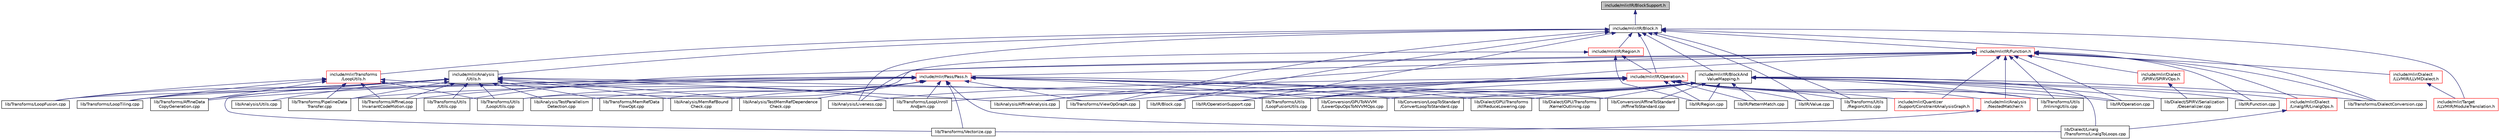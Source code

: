 digraph "include/mlir/IR/BlockSupport.h"
{
  bgcolor="transparent";
  edge [fontname="Helvetica",fontsize="10",labelfontname="Helvetica",labelfontsize="10"];
  node [fontname="Helvetica",fontsize="10",shape=record];
  Node33 [label="include/mlir/IR/BlockSupport.h",height=0.2,width=0.4,color="black", fillcolor="grey75", style="filled", fontcolor="black"];
  Node33 -> Node34 [dir="back",color="midnightblue",fontsize="10",style="solid",fontname="Helvetica"];
  Node34 [label="include/mlir/IR/Block.h",height=0.2,width=0.4,color="black",URL="$Block_8h.html"];
  Node34 -> Node35 [dir="back",color="midnightblue",fontsize="10",style="solid",fontname="Helvetica"];
  Node35 [label="include/mlir/Analysis\l/Utils.h",height=0.2,width=0.4,color="black",URL="$Analysis_2Utils_8h.html"];
  Node35 -> Node36 [dir="back",color="midnightblue",fontsize="10",style="solid",fontname="Helvetica"];
  Node36 [label="lib/Analysis/AffineAnalysis.cpp",height=0.2,width=0.4,color="black",URL="$AffineAnalysis_8cpp.html"];
  Node35 -> Node37 [dir="back",color="midnightblue",fontsize="10",style="solid",fontname="Helvetica"];
  Node37 [label="lib/Analysis/MemRefBound\lCheck.cpp",height=0.2,width=0.4,color="black",URL="$MemRefBoundCheck_8cpp.html"];
  Node35 -> Node38 [dir="back",color="midnightblue",fontsize="10",style="solid",fontname="Helvetica"];
  Node38 [label="lib/Analysis/TestMemRefDependence\lCheck.cpp",height=0.2,width=0.4,color="black",URL="$TestMemRefDependenceCheck_8cpp.html"];
  Node35 -> Node39 [dir="back",color="midnightblue",fontsize="10",style="solid",fontname="Helvetica"];
  Node39 [label="lib/Analysis/TestParallelism\lDetection.cpp",height=0.2,width=0.4,color="black",URL="$TestParallelismDetection_8cpp.html"];
  Node35 -> Node40 [dir="back",color="midnightblue",fontsize="10",style="solid",fontname="Helvetica"];
  Node40 [label="lib/Analysis/Utils.cpp",height=0.2,width=0.4,color="black",URL="$Analysis_2Utils_8cpp.html"];
  Node35 -> Node41 [dir="back",color="midnightblue",fontsize="10",style="solid",fontname="Helvetica"];
  Node41 [label="lib/Transforms/AffineData\lCopyGeneration.cpp",height=0.2,width=0.4,color="black",URL="$AffineDataCopyGeneration_8cpp.html"];
  Node35 -> Node42 [dir="back",color="midnightblue",fontsize="10",style="solid",fontname="Helvetica"];
  Node42 [label="lib/Transforms/AffineLoop\lInvariantCodeMotion.cpp",height=0.2,width=0.4,color="black",URL="$AffineLoopInvariantCodeMotion_8cpp.html"];
  Node35 -> Node43 [dir="back",color="midnightblue",fontsize="10",style="solid",fontname="Helvetica"];
  Node43 [label="lib/Transforms/LoopFusion.cpp",height=0.2,width=0.4,color="black",URL="$LoopFusion_8cpp.html"];
  Node35 -> Node44 [dir="back",color="midnightblue",fontsize="10",style="solid",fontname="Helvetica"];
  Node44 [label="lib/Transforms/LoopTiling.cpp",height=0.2,width=0.4,color="black",URL="$LoopTiling_8cpp.html"];
  Node35 -> Node45 [dir="back",color="midnightblue",fontsize="10",style="solid",fontname="Helvetica"];
  Node45 [label="lib/Transforms/MemRefData\lFlowOpt.cpp",height=0.2,width=0.4,color="black",URL="$MemRefDataFlowOpt_8cpp.html"];
  Node35 -> Node46 [dir="back",color="midnightblue",fontsize="10",style="solid",fontname="Helvetica"];
  Node46 [label="lib/Transforms/PipelineData\lTransfer.cpp",height=0.2,width=0.4,color="black",URL="$PipelineDataTransfer_8cpp.html"];
  Node35 -> Node47 [dir="back",color="midnightblue",fontsize="10",style="solid",fontname="Helvetica"];
  Node47 [label="lib/Transforms/Utils\l/LoopFusionUtils.cpp",height=0.2,width=0.4,color="black",URL="$LoopFusionUtils_8cpp.html"];
  Node35 -> Node48 [dir="back",color="midnightblue",fontsize="10",style="solid",fontname="Helvetica"];
  Node48 [label="lib/Transforms/Utils\l/LoopUtils.cpp",height=0.2,width=0.4,color="black",URL="$LoopUtils_8cpp.html"];
  Node35 -> Node49 [dir="back",color="midnightblue",fontsize="10",style="solid",fontname="Helvetica"];
  Node49 [label="lib/Transforms/Utils\l/Utils.cpp",height=0.2,width=0.4,color="black",URL="$Transforms_2Utils_2Utils_8cpp.html"];
  Node35 -> Node50 [dir="back",color="midnightblue",fontsize="10",style="solid",fontname="Helvetica"];
  Node50 [label="lib/Transforms/Vectorize.cpp",height=0.2,width=0.4,color="black",URL="$Vectorize_8cpp.html"];
  Node34 -> Node51 [dir="back",color="midnightblue",fontsize="10",style="solid",fontname="Helvetica"];
  Node51 [label="include/mlir/IR/BlockAnd\lValueMapping.h",height=0.2,width=0.4,color="black",URL="$BlockAndValueMapping_8h.html"];
  Node51 -> Node52 [dir="back",color="midnightblue",fontsize="10",style="solid",fontname="Helvetica"];
  Node52 [label="include/mlir/Dialect\l/Linalg/IR/LinalgOps.h",height=0.2,width=0.4,color="red",URL="$LinalgOps_8h.html"];
  Node52 -> Node56 [dir="back",color="midnightblue",fontsize="10",style="solid",fontname="Helvetica"];
  Node56 [label="lib/Dialect/Linalg\l/Transforms/LinalgToLoops.cpp",height=0.2,width=0.4,color="black",URL="$LinalgToLoops_8cpp.html"];
  Node51 -> Node69 [dir="back",color="midnightblue",fontsize="10",style="solid",fontname="Helvetica"];
  Node69 [label="lib/Conversion/AffineToStandard\l/AffineToStandard.cpp",height=0.2,width=0.4,color="black",URL="$AffineToStandard_8cpp.html"];
  Node51 -> Node70 [dir="back",color="midnightblue",fontsize="10",style="solid",fontname="Helvetica"];
  Node70 [label="lib/Conversion/GPUToNVVM\l/LowerGpuOpsToNVVMOps.cpp",height=0.2,width=0.4,color="black",URL="$LowerGpuOpsToNVVMOps_8cpp.html"];
  Node51 -> Node71 [dir="back",color="midnightblue",fontsize="10",style="solid",fontname="Helvetica"];
  Node71 [label="lib/Conversion/LoopToStandard\l/ConvertLoopToStandard.cpp",height=0.2,width=0.4,color="black",URL="$ConvertLoopToStandard_8cpp.html"];
  Node51 -> Node72 [dir="back",color="midnightblue",fontsize="10",style="solid",fontname="Helvetica"];
  Node72 [label="lib/Dialect/GPU/Transforms\l/AllReduceLowering.cpp",height=0.2,width=0.4,color="black",URL="$AllReduceLowering_8cpp.html"];
  Node51 -> Node73 [dir="back",color="midnightblue",fontsize="10",style="solid",fontname="Helvetica"];
  Node73 [label="lib/Dialect/GPU/Transforms\l/KernelOutlining.cpp",height=0.2,width=0.4,color="black",URL="$KernelOutlining_8cpp.html"];
  Node51 -> Node56 [dir="back",color="midnightblue",fontsize="10",style="solid",fontname="Helvetica"];
  Node51 -> Node74 [dir="back",color="midnightblue",fontsize="10",style="solid",fontname="Helvetica"];
  Node74 [label="lib/Dialect/SPIRV/Serialization\l/Deserializer.cpp",height=0.2,width=0.4,color="black",URL="$Deserializer_8cpp.html"];
  Node51 -> Node75 [dir="back",color="midnightblue",fontsize="10",style="solid",fontname="Helvetica"];
  Node75 [label="lib/IR/Function.cpp",height=0.2,width=0.4,color="black",URL="$Function_8cpp.html"];
  Node51 -> Node76 [dir="back",color="midnightblue",fontsize="10",style="solid",fontname="Helvetica"];
  Node76 [label="lib/IR/Operation.cpp",height=0.2,width=0.4,color="black",URL="$Operation_8cpp.html"];
  Node51 -> Node77 [dir="back",color="midnightblue",fontsize="10",style="solid",fontname="Helvetica"];
  Node77 [label="lib/IR/PatternMatch.cpp",height=0.2,width=0.4,color="black",URL="$PatternMatch_8cpp.html"];
  Node51 -> Node78 [dir="back",color="midnightblue",fontsize="10",style="solid",fontname="Helvetica"];
  Node78 [label="lib/IR/Region.cpp",height=0.2,width=0.4,color="black",URL="$Region_8cpp.html"];
  Node51 -> Node79 [dir="back",color="midnightblue",fontsize="10",style="solid",fontname="Helvetica"];
  Node79 [label="lib/Transforms/DialectConversion.cpp",height=0.2,width=0.4,color="black",URL="$DialectConversion_8cpp.html"];
  Node51 -> Node80 [dir="back",color="midnightblue",fontsize="10",style="solid",fontname="Helvetica"];
  Node80 [label="lib/Transforms/LoopUnroll\lAndJam.cpp",height=0.2,width=0.4,color="black",URL="$LoopUnrollAndJam_8cpp.html"];
  Node51 -> Node81 [dir="back",color="midnightblue",fontsize="10",style="solid",fontname="Helvetica"];
  Node81 [label="lib/Transforms/Utils\l/InliningUtils.cpp",height=0.2,width=0.4,color="black",URL="$InliningUtils_8cpp.html"];
  Node51 -> Node47 [dir="back",color="midnightblue",fontsize="10",style="solid",fontname="Helvetica"];
  Node51 -> Node48 [dir="back",color="midnightblue",fontsize="10",style="solid",fontname="Helvetica"];
  Node34 -> Node82 [dir="back",color="midnightblue",fontsize="10",style="solid",fontname="Helvetica"];
  Node82 [label="include/mlir/IR/Function.h",height=0.2,width=0.4,color="red",URL="$Function_8h.html"];
  Node82 -> Node83 [dir="back",color="midnightblue",fontsize="10",style="solid",fontname="Helvetica"];
  Node83 [label="include/mlir/Analysis\l/NestedMatcher.h",height=0.2,width=0.4,color="red",URL="$NestedMatcher_8h.html"];
  Node83 -> Node50 [dir="back",color="midnightblue",fontsize="10",style="solid",fontname="Helvetica"];
  Node82 -> Node52 [dir="back",color="midnightblue",fontsize="10",style="solid",fontname="Helvetica"];
  Node82 -> Node86 [dir="back",color="midnightblue",fontsize="10",style="solid",fontname="Helvetica"];
  Node86 [label="include/mlir/Dialect\l/LLVMIR/LLVMDialect.h",height=0.2,width=0.4,color="red",URL="$LLVMDialect_8h.html"];
  Node86 -> Node87 [dir="back",color="midnightblue",fontsize="10",style="solid",fontname="Helvetica"];
  Node87 [label="include/mlir/Target\l/LLVMIR/ModuleTranslation.h",height=0.2,width=0.4,color="red",URL="$ModuleTranslation_8h.html"];
  Node82 -> Node104 [dir="back",color="midnightblue",fontsize="10",style="solid",fontname="Helvetica"];
  Node104 [label="include/mlir/Dialect\l/SPIRV/SPIRVOps.h",height=0.2,width=0.4,color="red",URL="$SPIRVOps_8h.html"];
  Node104 -> Node74 [dir="back",color="midnightblue",fontsize="10",style="solid",fontname="Helvetica"];
  Node82 -> Node117 [dir="back",color="midnightblue",fontsize="10",style="solid",fontname="Helvetica"];
  Node117 [label="include/mlir/Pass/Pass.h",height=0.2,width=0.4,color="red",URL="$Pass_8h.html"];
  Node117 -> Node37 [dir="back",color="midnightblue",fontsize="10",style="solid",fontname="Helvetica"];
  Node117 -> Node38 [dir="back",color="midnightblue",fontsize="10",style="solid",fontname="Helvetica"];
  Node117 -> Node39 [dir="back",color="midnightblue",fontsize="10",style="solid",fontname="Helvetica"];
  Node117 -> Node69 [dir="back",color="midnightblue",fontsize="10",style="solid",fontname="Helvetica"];
  Node117 -> Node70 [dir="back",color="midnightblue",fontsize="10",style="solid",fontname="Helvetica"];
  Node117 -> Node71 [dir="back",color="midnightblue",fontsize="10",style="solid",fontname="Helvetica"];
  Node117 -> Node72 [dir="back",color="midnightblue",fontsize="10",style="solid",fontname="Helvetica"];
  Node117 -> Node73 [dir="back",color="midnightblue",fontsize="10",style="solid",fontname="Helvetica"];
  Node117 -> Node56 [dir="back",color="midnightblue",fontsize="10",style="solid",fontname="Helvetica"];
  Node117 -> Node41 [dir="back",color="midnightblue",fontsize="10",style="solid",fontname="Helvetica"];
  Node117 -> Node42 [dir="back",color="midnightblue",fontsize="10",style="solid",fontname="Helvetica"];
  Node117 -> Node43 [dir="back",color="midnightblue",fontsize="10",style="solid",fontname="Helvetica"];
  Node117 -> Node44 [dir="back",color="midnightblue",fontsize="10",style="solid",fontname="Helvetica"];
  Node117 -> Node80 [dir="back",color="midnightblue",fontsize="10",style="solid",fontname="Helvetica"];
  Node117 -> Node45 [dir="back",color="midnightblue",fontsize="10",style="solid",fontname="Helvetica"];
  Node117 -> Node46 [dir="back",color="midnightblue",fontsize="10",style="solid",fontname="Helvetica"];
  Node117 -> Node50 [dir="back",color="midnightblue",fontsize="10",style="solid",fontname="Helvetica"];
  Node117 -> Node150 [dir="back",color="midnightblue",fontsize="10",style="solid",fontname="Helvetica"];
  Node150 [label="lib/Transforms/ViewOpGraph.cpp",height=0.2,width=0.4,color="black",URL="$ViewOpGraph_8cpp.html"];
  Node82 -> Node152 [dir="back",color="midnightblue",fontsize="10",style="solid",fontname="Helvetica"];
  Node152 [label="include/mlir/Quantizer\l/Support/ConstraintAnalysisGraph.h",height=0.2,width=0.4,color="red",URL="$ConstraintAnalysisGraph_8h.html"];
  Node82 -> Node36 [dir="back",color="midnightblue",fontsize="10",style="solid",fontname="Helvetica"];
  Node82 -> Node75 [dir="back",color="midnightblue",fontsize="10",style="solid",fontname="Helvetica"];
  Node82 -> Node76 [dir="back",color="midnightblue",fontsize="10",style="solid",fontname="Helvetica"];
  Node82 -> Node79 [dir="back",color="midnightblue",fontsize="10",style="solid",fontname="Helvetica"];
  Node82 -> Node81 [dir="back",color="midnightblue",fontsize="10",style="solid",fontname="Helvetica"];
  Node82 -> Node47 [dir="back",color="midnightblue",fontsize="10",style="solid",fontname="Helvetica"];
  Node82 -> Node48 [dir="back",color="midnightblue",fontsize="10",style="solid",fontname="Helvetica"];
  Node82 -> Node49 [dir="back",color="midnightblue",fontsize="10",style="solid",fontname="Helvetica"];
  Node34 -> Node170 [dir="back",color="midnightblue",fontsize="10",style="solid",fontname="Helvetica"];
  Node170 [label="include/mlir/IR/Operation.h",height=0.2,width=0.4,color="red",URL="$Operation_8h.html"];
  Node170 -> Node83 [dir="back",color="midnightblue",fontsize="10",style="solid",fontname="Helvetica"];
  Node170 -> Node152 [dir="back",color="midnightblue",fontsize="10",style="solid",fontname="Helvetica"];
  Node170 -> Node36 [dir="back",color="midnightblue",fontsize="10",style="solid",fontname="Helvetica"];
  Node170 -> Node259 [dir="back",color="midnightblue",fontsize="10",style="solid",fontname="Helvetica"];
  Node259 [label="lib/Analysis/Liveness.cpp",height=0.2,width=0.4,color="black",URL="$Liveness_8cpp.html"];
  Node170 -> Node237 [dir="back",color="midnightblue",fontsize="10",style="solid",fontname="Helvetica"];
  Node237 [label="lib/IR/Block.cpp",height=0.2,width=0.4,color="black",URL="$Block_8cpp.html"];
  Node170 -> Node76 [dir="back",color="midnightblue",fontsize="10",style="solid",fontname="Helvetica"];
  Node170 -> Node262 [dir="back",color="midnightblue",fontsize="10",style="solid",fontname="Helvetica"];
  Node262 [label="lib/IR/OperationSupport.cpp",height=0.2,width=0.4,color="black",URL="$OperationSupport_8cpp.html"];
  Node170 -> Node77 [dir="back",color="midnightblue",fontsize="10",style="solid",fontname="Helvetica"];
  Node170 -> Node78 [dir="back",color="midnightblue",fontsize="10",style="solid",fontname="Helvetica"];
  Node170 -> Node263 [dir="back",color="midnightblue",fontsize="10",style="solid",fontname="Helvetica"];
  Node263 [label="lib/IR/Value.cpp",height=0.2,width=0.4,color="black",URL="$Value_8cpp.html"];
  Node170 -> Node81 [dir="back",color="midnightblue",fontsize="10",style="solid",fontname="Helvetica"];
  Node170 -> Node47 [dir="back",color="midnightblue",fontsize="10",style="solid",fontname="Helvetica"];
  Node170 -> Node265 [dir="back",color="midnightblue",fontsize="10",style="solid",fontname="Helvetica"];
  Node265 [label="lib/Transforms/Utils\l/RegionUtils.cpp",height=0.2,width=0.4,color="black",URL="$RegionUtils_8cpp.html"];
  Node170 -> Node150 [dir="back",color="midnightblue",fontsize="10",style="solid",fontname="Helvetica"];
  Node34 -> Node266 [dir="back",color="midnightblue",fontsize="10",style="solid",fontname="Helvetica"];
  Node266 [label="include/mlir/IR/Region.h",height=0.2,width=0.4,color="red",URL="$IR_2Region_8h.html"];
  Node266 -> Node170 [dir="back",color="midnightblue",fontsize="10",style="solid",fontname="Helvetica"];
  Node266 -> Node259 [dir="back",color="midnightblue",fontsize="10",style="solid",fontname="Helvetica"];
  Node266 -> Node78 [dir="back",color="midnightblue",fontsize="10",style="solid",fontname="Helvetica"];
  Node34 -> Node87 [dir="back",color="midnightblue",fontsize="10",style="solid",fontname="Helvetica"];
  Node34 -> Node271 [dir="back",color="midnightblue",fontsize="10",style="solid",fontname="Helvetica"];
  Node271 [label="include/mlir/Transforms\l/LoopUtils.h",height=0.2,width=0.4,color="red",URL="$LoopUtils_8h.html"];
  Node271 -> Node41 [dir="back",color="midnightblue",fontsize="10",style="solid",fontname="Helvetica"];
  Node271 -> Node42 [dir="back",color="midnightblue",fontsize="10",style="solid",fontname="Helvetica"];
  Node271 -> Node43 [dir="back",color="midnightblue",fontsize="10",style="solid",fontname="Helvetica"];
  Node271 -> Node44 [dir="back",color="midnightblue",fontsize="10",style="solid",fontname="Helvetica"];
  Node271 -> Node80 [dir="back",color="midnightblue",fontsize="10",style="solid",fontname="Helvetica"];
  Node271 -> Node46 [dir="back",color="midnightblue",fontsize="10",style="solid",fontname="Helvetica"];
  Node271 -> Node48 [dir="back",color="midnightblue",fontsize="10",style="solid",fontname="Helvetica"];
  Node34 -> Node259 [dir="back",color="midnightblue",fontsize="10",style="solid",fontname="Helvetica"];
  Node34 -> Node237 [dir="back",color="midnightblue",fontsize="10",style="solid",fontname="Helvetica"];
  Node34 -> Node262 [dir="back",color="midnightblue",fontsize="10",style="solid",fontname="Helvetica"];
  Node34 -> Node263 [dir="back",color="midnightblue",fontsize="10",style="solid",fontname="Helvetica"];
  Node34 -> Node79 [dir="back",color="midnightblue",fontsize="10",style="solid",fontname="Helvetica"];
  Node34 -> Node265 [dir="back",color="midnightblue",fontsize="10",style="solid",fontname="Helvetica"];
  Node34 -> Node150 [dir="back",color="midnightblue",fontsize="10",style="solid",fontname="Helvetica"];
}
